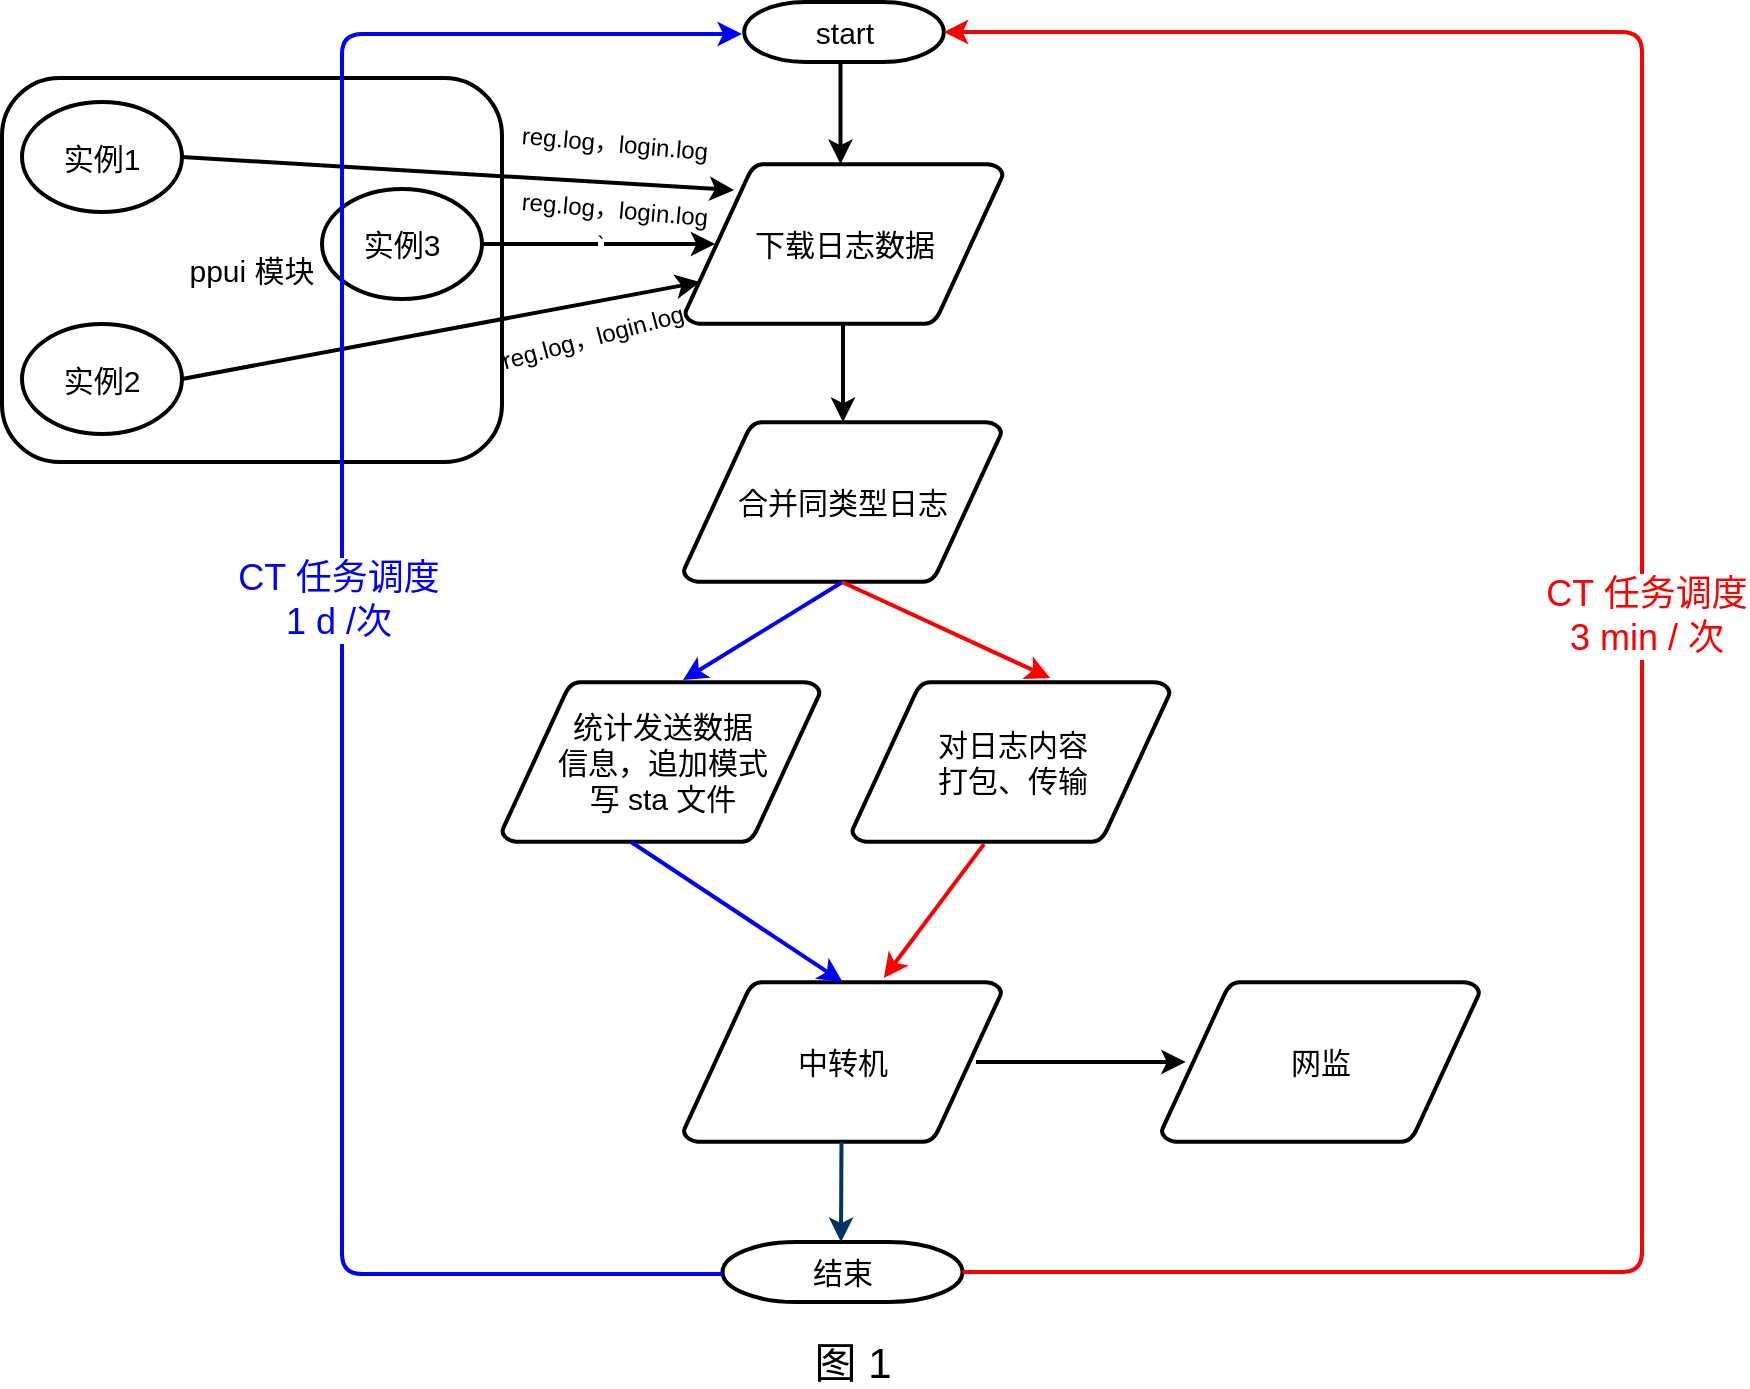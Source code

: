 <mxfile version="13.6.9" type="github">
  <diagram id="6a731a19-8d31-9384-78a2-239565b7b9f0" name="Page-1">
    <mxGraphModel dx="1185" dy="662" grid="1" gridSize="10" guides="1" tooltips="1" connect="1" arrows="1" fold="1" page="1" pageScale="1" pageWidth="1169" pageHeight="827" background="#ffffff" math="0" shadow="0">
      <root>
        <mxCell id="0" />
        <mxCell id="1" parent="0" />
        <mxCell id="g57g3PAnQJYOMXpyq4fn-108" value="&lt;font style=&quot;font-size: 15px&quot;&gt;ppui 模块&lt;/font&gt;" style="rounded=1;whiteSpace=wrap;html=1;strokeWidth=2;" parent="1" vertex="1">
          <mxGeometry x="80" y="68" width="250" height="192" as="geometry" />
        </mxCell>
        <mxCell id="2" value="&lt;font style=&quot;font-size: 15px&quot;&gt;start&lt;/font&gt;" style="shape=mxgraph.flowchart.terminator;strokeWidth=2;gradientColor=none;gradientDirection=north;fontStyle=0;html=1;" parent="1" vertex="1">
          <mxGeometry x="451.13" y="30" width="99.75" height="30" as="geometry" />
        </mxCell>
        <mxCell id="3" value="&lt;font style=&quot;font-size: 15px&quot;&gt;下载日志数据&lt;/font&gt;" style="shape=mxgraph.flowchart.data;strokeWidth=2;gradientColor=none;gradientDirection=north;fontStyle=0;html=1;" parent="1" vertex="1">
          <mxGeometry x="421.5" y="111" width="159" height="80" as="geometry" />
        </mxCell>
        <mxCell id="40" value="&lt;font style=&quot;font-size: 15px&quot;&gt;结束&lt;/font&gt;" style="shape=mxgraph.flowchart.terminator;strokeWidth=2;gradientColor=none;gradientDirection=north;fontStyle=0;html=1;" parent="1" vertex="1">
          <mxGeometry x="440.25" y="650" width="120" height="30" as="geometry" />
        </mxCell>
        <mxCell id="g57g3PAnQJYOMXpyq4fn-91" value="" style="edgeStyle=orthogonalEdgeStyle;rounded=0;orthogonalLoop=1;jettySize=auto;html=1;strokeWidth=2;" parent="1" edge="1">
          <mxGeometry relative="1" as="geometry">
            <mxPoint x="499.25" y="61" as="sourcePoint" />
            <mxPoint x="499.25" y="111" as="targetPoint" />
          </mxGeometry>
        </mxCell>
        <mxCell id="g57g3PAnQJYOMXpyq4fn-95" value="&lt;font style=&quot;font-size: 15px&quot;&gt;实例1&lt;/font&gt;" style="ellipse;whiteSpace=wrap;html=1;strokeWidth=2;" parent="1" vertex="1">
          <mxGeometry x="90" y="80" width="80" height="55" as="geometry" />
        </mxCell>
        <mxCell id="g57g3PAnQJYOMXpyq4fn-96" value="&lt;font style=&quot;font-size: 15px&quot;&gt;实例2&lt;/font&gt;" style="ellipse;whiteSpace=wrap;html=1;strokeWidth=2;" parent="1" vertex="1">
          <mxGeometry x="90" y="191" width="80" height="55" as="geometry" />
        </mxCell>
        <mxCell id="g57g3PAnQJYOMXpyq4fn-97" value="&lt;font style=&quot;font-size: 15px&quot;&gt;实例3&lt;/font&gt;" style="ellipse;whiteSpace=wrap;html=1;strokeWidth=2;" parent="1" vertex="1">
          <mxGeometry x="240" y="123.5" width="80" height="55" as="geometry" />
        </mxCell>
        <mxCell id="g57g3PAnQJYOMXpyq4fn-98" value="" style="endArrow=classic;html=1;exitX=1;exitY=0.5;exitDx=0;exitDy=0;entryX=0.154;entryY=0.163;entryDx=0;entryDy=0;entryPerimeter=0;strokeWidth=2;" parent="1" source="g57g3PAnQJYOMXpyq4fn-95" target="3" edge="1">
          <mxGeometry width="50" height="50" relative="1" as="geometry">
            <mxPoint x="320" y="80" as="sourcePoint" />
            <mxPoint x="370" y="30" as="targetPoint" />
          </mxGeometry>
        </mxCell>
        <mxCell id="g57g3PAnQJYOMXpyq4fn-100" value="`" style="endArrow=classic;html=1;exitX=1;exitY=0.5;exitDx=0;exitDy=0;strokeWidth=2;entryX=0.095;entryY=0.5;entryDx=0;entryDy=0;entryPerimeter=0;" parent="1" source="g57g3PAnQJYOMXpyq4fn-97" target="3" edge="1">
          <mxGeometry width="50" height="50" relative="1" as="geometry">
            <mxPoint x="300.06" y="191" as="sourcePoint" />
            <mxPoint x="430" y="155" as="targetPoint" />
          </mxGeometry>
        </mxCell>
        <mxCell id="g57g3PAnQJYOMXpyq4fn-101" value="&lt;font style=&quot;font-size: 15px&quot;&gt;合并同类型日志&lt;/font&gt;" style="shape=mxgraph.flowchart.data;strokeWidth=2;gradientColor=none;gradientDirection=north;fontStyle=0;html=1;" parent="1" vertex="1">
          <mxGeometry x="420.75" y="240" width="159" height="80" as="geometry" />
        </mxCell>
        <mxCell id="g57g3PAnQJYOMXpyq4fn-103" value="" style="edgeStyle=orthogonalEdgeStyle;rounded=0;orthogonalLoop=1;jettySize=auto;html=1;strokeWidth=2;" parent="1" edge="1">
          <mxGeometry relative="1" as="geometry">
            <mxPoint x="500.5" y="190" as="sourcePoint" />
            <mxPoint x="500.5" y="240" as="targetPoint" />
          </mxGeometry>
        </mxCell>
        <mxCell id="g57g3PAnQJYOMXpyq4fn-104" value="&lt;font style=&quot;font-size: 15px&quot;&gt;对日志内容&lt;br&gt;打包、传输&lt;/font&gt;" style="shape=mxgraph.flowchart.data;strokeWidth=2;gradientColor=none;gradientDirection=north;fontStyle=0;html=1;" parent="1" vertex="1">
          <mxGeometry x="505" y="370" width="159" height="80" as="geometry" />
        </mxCell>
        <mxCell id="g57g3PAnQJYOMXpyq4fn-106" value="&lt;font style=&quot;font-size: 15px&quot;&gt;中转机&lt;/font&gt;" style="shape=mxgraph.flowchart.data;strokeWidth=2;gradientColor=none;gradientDirection=north;fontStyle=0;html=1;" parent="1" vertex="1">
          <mxGeometry x="420.75" y="520" width="159" height="80" as="geometry" />
        </mxCell>
        <mxCell id="g57g3PAnQJYOMXpyq4fn-112" value="" style="endArrow=classic;html=1;entryX=1;entryY=0.5;entryDx=0;entryDy=0;entryPerimeter=0;strokeWidth=2;exitX=1;exitY=0.5;exitDx=0;exitDy=0;exitPerimeter=0;strokeColor=#FF0000;" parent="1" source="40" target="2" edge="1">
          <mxGeometry width="50" height="50" relative="1" as="geometry">
            <mxPoint x="562" y="518" as="sourcePoint" />
            <mxPoint x="842" y="40" as="targetPoint" />
            <Array as="points">
              <mxPoint x="900" y="665" />
              <mxPoint x="900" y="480" />
              <mxPoint x="900" y="45" />
            </Array>
          </mxGeometry>
        </mxCell>
        <mxCell id="g57g3PAnQJYOMXpyq4fn-113" value="&lt;font style=&quot;font-size: 18px&quot;&gt;&lt;font color=&quot;#ff0000&quot;&gt;CT 任务调度&lt;br&gt;3 min / 次&lt;/font&gt;&lt;br&gt;&lt;/font&gt;" style="edgeLabel;html=1;align=center;verticalAlign=middle;resizable=0;points=[];" parent="g57g3PAnQJYOMXpyq4fn-112" vertex="1" connectable="0">
          <mxGeometry x="0.021" y="-2" relative="1" as="geometry">
            <mxPoint as="offset" />
          </mxGeometry>
        </mxCell>
        <mxCell id="g57g3PAnQJYOMXpyq4fn-114" value="" style="edgeStyle=elbowEdgeStyle;elbow=vertical;fontStyle=1;strokeColor=#003366;strokeWidth=2;html=1;" parent="1" edge="1">
          <mxGeometry x="179.49" y="-1245" width="100" height="100" as="geometry">
            <mxPoint x="499.74" y="600" as="sourcePoint" />
            <mxPoint x="499.49" y="650" as="targetPoint" />
            <Array as="points">
              <mxPoint x="499.99" y="600" />
            </Array>
          </mxGeometry>
        </mxCell>
        <mxCell id="LA6HrL8H_tJhPL9a9sUO-41" value="" style="endArrow=classic;html=1;exitX=1;exitY=0.5;exitDx=0;exitDy=0;entryX=0.047;entryY=0.738;entryDx=0;entryDy=0;entryPerimeter=0;strokeWidth=2;" parent="1" source="g57g3PAnQJYOMXpyq4fn-96" target="3" edge="1">
          <mxGeometry width="50" height="50" relative="1" as="geometry">
            <mxPoint x="200" y="117.5" as="sourcePoint" />
            <mxPoint x="449.944" y="153" as="targetPoint" />
          </mxGeometry>
        </mxCell>
        <mxCell id="LA6HrL8H_tJhPL9a9sUO-43" value="reg.log，login.log" style="text;html=1;align=center;verticalAlign=middle;resizable=0;points=[];autosize=1;rotation=5;" parent="1" vertex="1">
          <mxGeometry x="331.01" y="91" width="110" height="20" as="geometry" />
        </mxCell>
        <mxCell id="LA6HrL8H_tJhPL9a9sUO-44" value="reg.log，login.log" style="text;html=1;align=center;verticalAlign=middle;resizable=0;points=[];autosize=1;rotation=5;" parent="1" vertex="1">
          <mxGeometry x="331.01" y="123.5" width="110" height="20" as="geometry" />
        </mxCell>
        <mxCell id="LA6HrL8H_tJhPL9a9sUO-45" value="reg.log，login.log" style="text;html=1;align=center;verticalAlign=middle;resizable=0;points=[];autosize=1;rotation=-15;" parent="1" vertex="1">
          <mxGeometry x="320" y="187.5" width="110" height="20" as="geometry" />
        </mxCell>
        <mxCell id="g57g3PAnQJYOMXpyq4fn-115" value="&lt;font style=&quot;font-size: 15px&quot;&gt;统计发送数据&lt;br&gt;信息，追加模式&lt;br&gt;写 sta 文件&lt;/font&gt;" style="shape=mxgraph.flowchart.data;strokeWidth=2;gradientColor=none;gradientDirection=north;fontStyle=0;html=1;" parent="1" vertex="1">
          <mxGeometry x="330" y="370" width="159" height="80" as="geometry" />
        </mxCell>
        <mxCell id="LA6HrL8H_tJhPL9a9sUO-48" value="" style="endArrow=classic;html=1;exitX=0.5;exitY=1;exitDx=0;exitDy=0;exitPerimeter=0;entryX=0.569;entryY=-0.012;entryDx=0;entryDy=0;entryPerimeter=0;strokeColor=#0000FF;strokeWidth=2;" parent="1" source="g57g3PAnQJYOMXpyq4fn-101" target="g57g3PAnQJYOMXpyq4fn-115" edge="1">
          <mxGeometry width="50" height="50" relative="1" as="geometry">
            <mxPoint x="430" y="390" as="sourcePoint" />
            <mxPoint x="480" y="340" as="targetPoint" />
          </mxGeometry>
        </mxCell>
        <mxCell id="LA6HrL8H_tJhPL9a9sUO-49" value="" style="endArrow=classic;html=1;entryX=0.623;entryY=-0.025;entryDx=0;entryDy=0;entryPerimeter=0;strokeColor=#FF0000;strokeWidth=2;" parent="1" target="g57g3PAnQJYOMXpyq4fn-104" edge="1">
          <mxGeometry width="50" height="50" relative="1" as="geometry">
            <mxPoint x="500" y="320" as="sourcePoint" />
            <mxPoint x="530" y="360" as="targetPoint" />
          </mxGeometry>
        </mxCell>
        <mxCell id="LA6HrL8H_tJhPL9a9sUO-50" value="" style="endArrow=classic;html=1;exitX=0.415;exitY=1.013;exitDx=0;exitDy=0;exitPerimeter=0;entryX=0.63;entryY=-0.025;entryDx=0;entryDy=0;entryPerimeter=0;strokeColor=#FF0000;strokeWidth=2;" parent="1" source="g57g3PAnQJYOMXpyq4fn-104" target="g57g3PAnQJYOMXpyq4fn-106" edge="1">
          <mxGeometry width="50" height="50" relative="1" as="geometry">
            <mxPoint x="610" y="560" as="sourcePoint" />
            <mxPoint x="660" y="510" as="targetPoint" />
          </mxGeometry>
        </mxCell>
        <mxCell id="LA6HrL8H_tJhPL9a9sUO-51" value="" style="endArrow=classic;html=1;exitX=0.406;exitY=1;exitDx=0;exitDy=0;exitPerimeter=0;entryX=0.5;entryY=0;entryDx=0;entryDy=0;entryPerimeter=0;strokeColor=#0000FF;strokeWidth=2;" parent="1" source="g57g3PAnQJYOMXpyq4fn-115" target="g57g3PAnQJYOMXpyq4fn-106" edge="1">
          <mxGeometry width="50" height="50" relative="1" as="geometry">
            <mxPoint x="490" y="590" as="sourcePoint" />
            <mxPoint x="490" y="550" as="targetPoint" />
          </mxGeometry>
        </mxCell>
        <mxCell id="LA6HrL8H_tJhPL9a9sUO-52" value="" style="endArrow=classic;html=1;strokeColor=#0000FF;strokeWidth=2;" parent="1" edge="1">
          <mxGeometry width="50" height="50" relative="1" as="geometry">
            <mxPoint x="440" y="666" as="sourcePoint" />
            <mxPoint x="450" y="46" as="targetPoint" />
            <Array as="points">
              <mxPoint x="250" y="666" />
              <mxPoint x="250" y="316" />
              <mxPoint x="250" y="46" />
            </Array>
          </mxGeometry>
        </mxCell>
        <mxCell id="LA6HrL8H_tJhPL9a9sUO-53" value="&lt;font style=&quot;font-size: 18px&quot; color=&quot;#0000ff&quot;&gt;CT 任务调度&lt;br&gt;1 d /次&lt;/font&gt;" style="edgeLabel;html=1;align=center;verticalAlign=middle;resizable=0;points=[];" parent="LA6HrL8H_tJhPL9a9sUO-52" vertex="1" connectable="0">
          <mxGeometry x="0.044" y="2" relative="1" as="geometry">
            <mxPoint as="offset" />
          </mxGeometry>
        </mxCell>
        <mxCell id="fWBvzVZR6-U5y0FzFGk9-40" value="&lt;font style=&quot;font-size: 15px&quot;&gt;网监&lt;/font&gt;" style="shape=mxgraph.flowchart.data;strokeWidth=2;gradientColor=none;gradientDirection=north;fontStyle=0;html=1;" vertex="1" parent="1">
          <mxGeometry x="659.75" y="520" width="159" height="80" as="geometry" />
        </mxCell>
        <mxCell id="fWBvzVZR6-U5y0FzFGk9-42" value="" style="edgeStyle=orthogonalEdgeStyle;rounded=0;orthogonalLoop=1;jettySize=auto;html=1;strokeWidth=2;entryX=0.095;entryY=0.5;entryDx=0;entryDy=0;entryPerimeter=0;" edge="1" parent="1">
          <mxGeometry relative="1" as="geometry">
            <mxPoint x="567" y="560" as="sourcePoint" />
            <mxPoint x="671.855" y="560" as="targetPoint" />
          </mxGeometry>
        </mxCell>
        <mxCell id="fWBvzVZR6-U5y0FzFGk9-43" value="图 1" style="text;html=1;strokeColor=none;fillColor=none;align=center;verticalAlign=middle;whiteSpace=wrap;rounded=0;fontSize=21;" vertex="1" parent="1">
          <mxGeometry x="481" y="700" width="49" height="20" as="geometry" />
        </mxCell>
      </root>
    </mxGraphModel>
  </diagram>
</mxfile>
